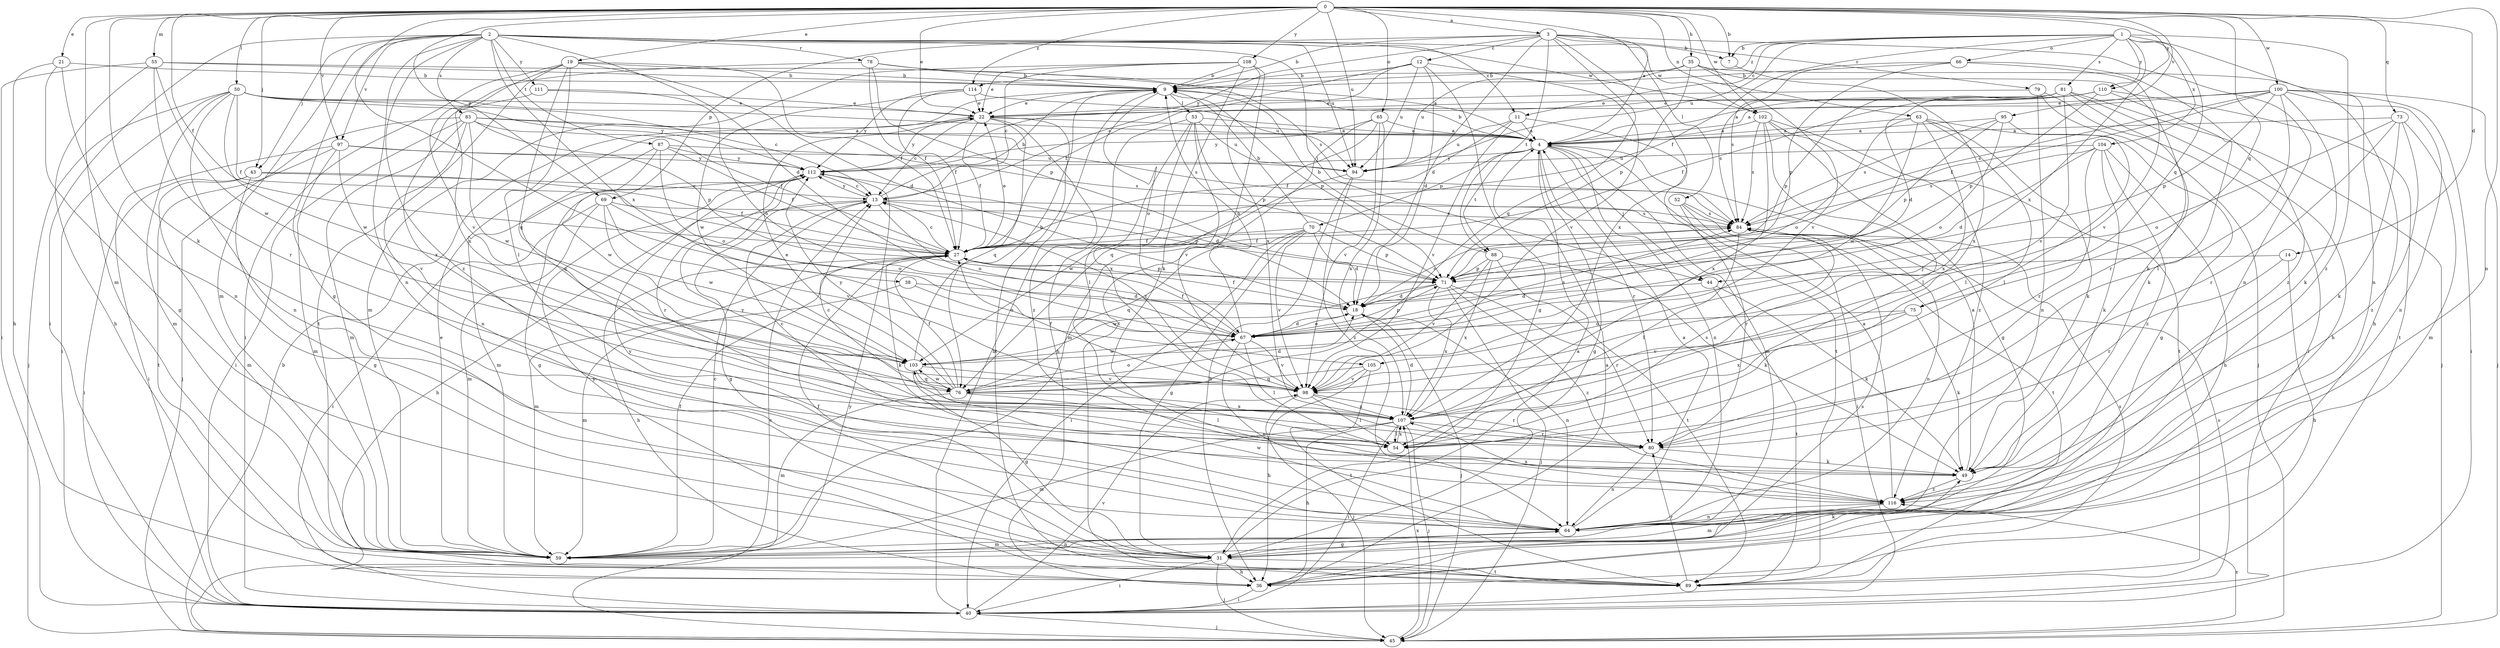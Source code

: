 strict digraph  {
0;
1;
2;
3;
4;
7;
9;
11;
12;
13;
14;
18;
19;
21;
22;
27;
31;
35;
36;
38;
40;
43;
44;
45;
49;
50;
52;
53;
54;
55;
59;
63;
64;
65;
66;
67;
69;
70;
71;
73;
75;
76;
78;
79;
80;
81;
83;
84;
87;
88;
89;
94;
95;
97;
98;
100;
102;
103;
104;
105;
107;
108;
110;
111;
112;
114;
116;
0 -> 3  [label=a];
0 -> 4  [label=a];
0 -> 7  [label=b];
0 -> 14  [label=d];
0 -> 19  [label=e];
0 -> 21  [label=e];
0 -> 22  [label=e];
0 -> 27  [label=f];
0 -> 35  [label=h];
0 -> 38  [label=i];
0 -> 43  [label=j];
0 -> 49  [label=k];
0 -> 50  [label=l];
0 -> 55  [label=m];
0 -> 59  [label=m];
0 -> 63  [label=n];
0 -> 64  [label=n];
0 -> 65  [label=o];
0 -> 69  [label=p];
0 -> 73  [label=q];
0 -> 75  [label=q];
0 -> 94  [label=u];
0 -> 95  [label=v];
0 -> 97  [label=v];
0 -> 100  [label=w];
0 -> 102  [label=w];
0 -> 108  [label=y];
0 -> 110  [label=y];
0 -> 114  [label=z];
1 -> 7  [label=b];
1 -> 11  [label=c];
1 -> 27  [label=f];
1 -> 64  [label=n];
1 -> 66  [label=o];
1 -> 75  [label=q];
1 -> 81  [label=s];
1 -> 94  [label=u];
1 -> 104  [label=x];
1 -> 105  [label=x];
1 -> 110  [label=y];
1 -> 114  [label=z];
1 -> 116  [label=z];
2 -> 7  [label=b];
2 -> 11  [label=c];
2 -> 18  [label=d];
2 -> 31  [label=g];
2 -> 40  [label=i];
2 -> 43  [label=j];
2 -> 44  [label=j];
2 -> 59  [label=m];
2 -> 64  [label=n];
2 -> 78  [label=r];
2 -> 83  [label=s];
2 -> 87  [label=t];
2 -> 94  [label=u];
2 -> 97  [label=v];
2 -> 102  [label=w];
2 -> 105  [label=x];
2 -> 111  [label=y];
2 -> 116  [label=z];
3 -> 9  [label=b];
3 -> 12  [label=c];
3 -> 18  [label=d];
3 -> 52  [label=l];
3 -> 64  [label=n];
3 -> 69  [label=p];
3 -> 76  [label=q];
3 -> 79  [label=r];
3 -> 88  [label=t];
3 -> 102  [label=w];
3 -> 107  [label=x];
3 -> 112  [label=y];
4 -> 9  [label=b];
4 -> 31  [label=g];
4 -> 44  [label=j];
4 -> 59  [label=m];
4 -> 64  [label=n];
4 -> 70  [label=p];
4 -> 80  [label=r];
4 -> 88  [label=t];
4 -> 112  [label=y];
7 -> 107  [label=x];
9 -> 22  [label=e];
9 -> 53  [label=l];
9 -> 67  [label=o];
9 -> 71  [label=p];
11 -> 4  [label=a];
11 -> 27  [label=f];
11 -> 89  [label=t];
11 -> 94  [label=u];
11 -> 98  [label=v];
12 -> 9  [label=b];
12 -> 13  [label=c];
12 -> 18  [label=d];
12 -> 27  [label=f];
12 -> 31  [label=g];
12 -> 94  [label=u];
12 -> 98  [label=v];
13 -> 9  [label=b];
13 -> 31  [label=g];
13 -> 36  [label=h];
13 -> 67  [label=o];
13 -> 71  [label=p];
13 -> 84  [label=s];
13 -> 112  [label=y];
14 -> 36  [label=h];
14 -> 44  [label=j];
14 -> 80  [label=r];
18 -> 27  [label=f];
18 -> 45  [label=j];
18 -> 64  [label=n];
18 -> 67  [label=o];
18 -> 84  [label=s];
19 -> 9  [label=b];
19 -> 18  [label=d];
19 -> 27  [label=f];
19 -> 40  [label=i];
19 -> 54  [label=l];
19 -> 76  [label=q];
19 -> 89  [label=t];
19 -> 107  [label=x];
21 -> 9  [label=b];
21 -> 31  [label=g];
21 -> 36  [label=h];
21 -> 64  [label=n];
22 -> 4  [label=a];
22 -> 13  [label=c];
22 -> 27  [label=f];
22 -> 76  [label=q];
22 -> 89  [label=t];
22 -> 112  [label=y];
22 -> 116  [label=z];
27 -> 13  [label=c];
27 -> 22  [label=e];
27 -> 36  [label=h];
27 -> 49  [label=k];
27 -> 59  [label=m];
27 -> 71  [label=p];
31 -> 4  [label=a];
31 -> 27  [label=f];
31 -> 36  [label=h];
31 -> 40  [label=i];
31 -> 45  [label=j];
31 -> 49  [label=k];
31 -> 89  [label=t];
35 -> 9  [label=b];
35 -> 36  [label=h];
35 -> 49  [label=k];
35 -> 71  [label=p];
35 -> 94  [label=u];
35 -> 98  [label=v];
36 -> 4  [label=a];
36 -> 40  [label=i];
36 -> 84  [label=s];
38 -> 18  [label=d];
38 -> 59  [label=m];
38 -> 67  [label=o];
40 -> 9  [label=b];
40 -> 45  [label=j];
40 -> 84  [label=s];
40 -> 98  [label=v];
43 -> 13  [label=c];
43 -> 27  [label=f];
43 -> 31  [label=g];
43 -> 40  [label=i];
43 -> 59  [label=m];
44 -> 18  [label=d];
44 -> 49  [label=k];
44 -> 89  [label=t];
45 -> 9  [label=b];
45 -> 13  [label=c];
45 -> 107  [label=x];
45 -> 112  [label=y];
45 -> 116  [label=z];
49 -> 4  [label=a];
49 -> 116  [label=z];
50 -> 4  [label=a];
50 -> 13  [label=c];
50 -> 22  [label=e];
50 -> 27  [label=f];
50 -> 40  [label=i];
50 -> 45  [label=j];
50 -> 59  [label=m];
50 -> 64  [label=n];
50 -> 103  [label=w];
50 -> 112  [label=y];
52 -> 40  [label=i];
52 -> 80  [label=r];
52 -> 84  [label=s];
52 -> 89  [label=t];
53 -> 4  [label=a];
53 -> 36  [label=h];
53 -> 54  [label=l];
53 -> 71  [label=p];
53 -> 94  [label=u];
53 -> 98  [label=v];
53 -> 107  [label=x];
54 -> 13  [label=c];
54 -> 84  [label=s];
54 -> 107  [label=x];
55 -> 4  [label=a];
55 -> 9  [label=b];
55 -> 36  [label=h];
55 -> 40  [label=i];
55 -> 80  [label=r];
55 -> 103  [label=w];
59 -> 13  [label=c];
59 -> 22  [label=e];
59 -> 27  [label=f];
59 -> 64  [label=n];
63 -> 4  [label=a];
63 -> 31  [label=g];
63 -> 49  [label=k];
63 -> 54  [label=l];
63 -> 67  [label=o];
63 -> 103  [label=w];
63 -> 107  [label=x];
64 -> 4  [label=a];
64 -> 31  [label=g];
64 -> 59  [label=m];
64 -> 103  [label=w];
64 -> 112  [label=y];
65 -> 4  [label=a];
65 -> 59  [label=m];
65 -> 76  [label=q];
65 -> 98  [label=v];
65 -> 107  [label=x];
65 -> 112  [label=y];
66 -> 9  [label=b];
66 -> 71  [label=p];
66 -> 84  [label=s];
66 -> 98  [label=v];
66 -> 116  [label=z];
67 -> 9  [label=b];
67 -> 18  [label=d];
67 -> 27  [label=f];
67 -> 54  [label=l];
67 -> 64  [label=n];
67 -> 71  [label=p];
67 -> 84  [label=s];
67 -> 98  [label=v];
67 -> 103  [label=w];
69 -> 40  [label=i];
69 -> 59  [label=m];
69 -> 67  [label=o];
69 -> 84  [label=s];
69 -> 98  [label=v];
69 -> 103  [label=w];
70 -> 9  [label=b];
70 -> 18  [label=d];
70 -> 27  [label=f];
70 -> 31  [label=g];
70 -> 40  [label=i];
70 -> 71  [label=p];
70 -> 76  [label=q];
70 -> 98  [label=v];
71 -> 18  [label=d];
71 -> 45  [label=j];
71 -> 80  [label=r];
71 -> 103  [label=w];
71 -> 107  [label=x];
71 -> 116  [label=z];
73 -> 4  [label=a];
73 -> 49  [label=k];
73 -> 59  [label=m];
73 -> 67  [label=o];
73 -> 80  [label=r];
73 -> 116  [label=z];
75 -> 49  [label=k];
75 -> 67  [label=o];
75 -> 98  [label=v];
75 -> 107  [label=x];
76 -> 18  [label=d];
76 -> 22  [label=e];
76 -> 27  [label=f];
76 -> 54  [label=l];
76 -> 59  [label=m];
76 -> 67  [label=o];
76 -> 103  [label=w];
76 -> 107  [label=x];
76 -> 112  [label=y];
78 -> 9  [label=b];
78 -> 27  [label=f];
78 -> 71  [label=p];
78 -> 84  [label=s];
78 -> 98  [label=v];
79 -> 22  [label=e];
79 -> 40  [label=i];
79 -> 45  [label=j];
79 -> 64  [label=n];
80 -> 49  [label=k];
80 -> 64  [label=n];
80 -> 112  [label=y];
81 -> 18  [label=d];
81 -> 22  [label=e];
81 -> 36  [label=h];
81 -> 45  [label=j];
81 -> 71  [label=p];
81 -> 80  [label=r];
81 -> 84  [label=s];
81 -> 98  [label=v];
83 -> 4  [label=a];
83 -> 27  [label=f];
83 -> 40  [label=i];
83 -> 45  [label=j];
83 -> 59  [label=m];
83 -> 64  [label=n];
83 -> 71  [label=p];
83 -> 84  [label=s];
83 -> 103  [label=w];
84 -> 27  [label=f];
84 -> 54  [label=l];
84 -> 64  [label=n];
87 -> 27  [label=f];
87 -> 67  [label=o];
87 -> 76  [label=q];
87 -> 84  [label=s];
87 -> 103  [label=w];
87 -> 112  [label=y];
88 -> 9  [label=b];
88 -> 49  [label=k];
88 -> 71  [label=p];
88 -> 89  [label=t];
88 -> 98  [label=v];
88 -> 107  [label=x];
89 -> 80  [label=r];
89 -> 84  [label=s];
89 -> 112  [label=y];
94 -> 36  [label=h];
94 -> 103  [label=w];
94 -> 116  [label=z];
95 -> 4  [label=a];
95 -> 54  [label=l];
95 -> 67  [label=o];
95 -> 71  [label=p];
95 -> 84  [label=s];
97 -> 40  [label=i];
97 -> 59  [label=m];
97 -> 89  [label=t];
97 -> 94  [label=u];
97 -> 98  [label=v];
97 -> 112  [label=y];
98 -> 13  [label=c];
98 -> 27  [label=f];
98 -> 45  [label=j];
98 -> 54  [label=l];
98 -> 80  [label=r];
98 -> 107  [label=x];
100 -> 4  [label=a];
100 -> 22  [label=e];
100 -> 27  [label=f];
100 -> 40  [label=i];
100 -> 45  [label=j];
100 -> 49  [label=k];
100 -> 54  [label=l];
100 -> 64  [label=n];
100 -> 71  [label=p];
100 -> 84  [label=s];
102 -> 4  [label=a];
102 -> 31  [label=g];
102 -> 54  [label=l];
102 -> 84  [label=s];
102 -> 89  [label=t];
102 -> 107  [label=x];
102 -> 116  [label=z];
103 -> 9  [label=b];
103 -> 31  [label=g];
103 -> 76  [label=q];
103 -> 98  [label=v];
104 -> 18  [label=d];
104 -> 36  [label=h];
104 -> 49  [label=k];
104 -> 80  [label=r];
104 -> 84  [label=s];
104 -> 94  [label=u];
104 -> 116  [label=z];
105 -> 36  [label=h];
105 -> 76  [label=q];
105 -> 89  [label=t];
105 -> 98  [label=v];
107 -> 13  [label=c];
107 -> 18  [label=d];
107 -> 36  [label=h];
107 -> 40  [label=i];
107 -> 45  [label=j];
107 -> 54  [label=l];
107 -> 59  [label=m];
107 -> 80  [label=r];
108 -> 9  [label=b];
108 -> 13  [label=c];
108 -> 22  [label=e];
108 -> 49  [label=k];
108 -> 59  [label=m];
108 -> 89  [label=t];
108 -> 107  [label=x];
110 -> 4  [label=a];
110 -> 22  [label=e];
110 -> 27  [label=f];
110 -> 49  [label=k];
110 -> 71  [label=p];
110 -> 89  [label=t];
111 -> 22  [label=e];
111 -> 67  [label=o];
111 -> 107  [label=x];
112 -> 13  [label=c];
112 -> 18  [label=d];
112 -> 31  [label=g];
112 -> 59  [label=m];
112 -> 80  [label=r];
114 -> 22  [label=e];
114 -> 27  [label=f];
114 -> 94  [label=u];
114 -> 103  [label=w];
114 -> 112  [label=y];
116 -> 4  [label=a];
116 -> 59  [label=m];
116 -> 64  [label=n];
116 -> 107  [label=x];
}
